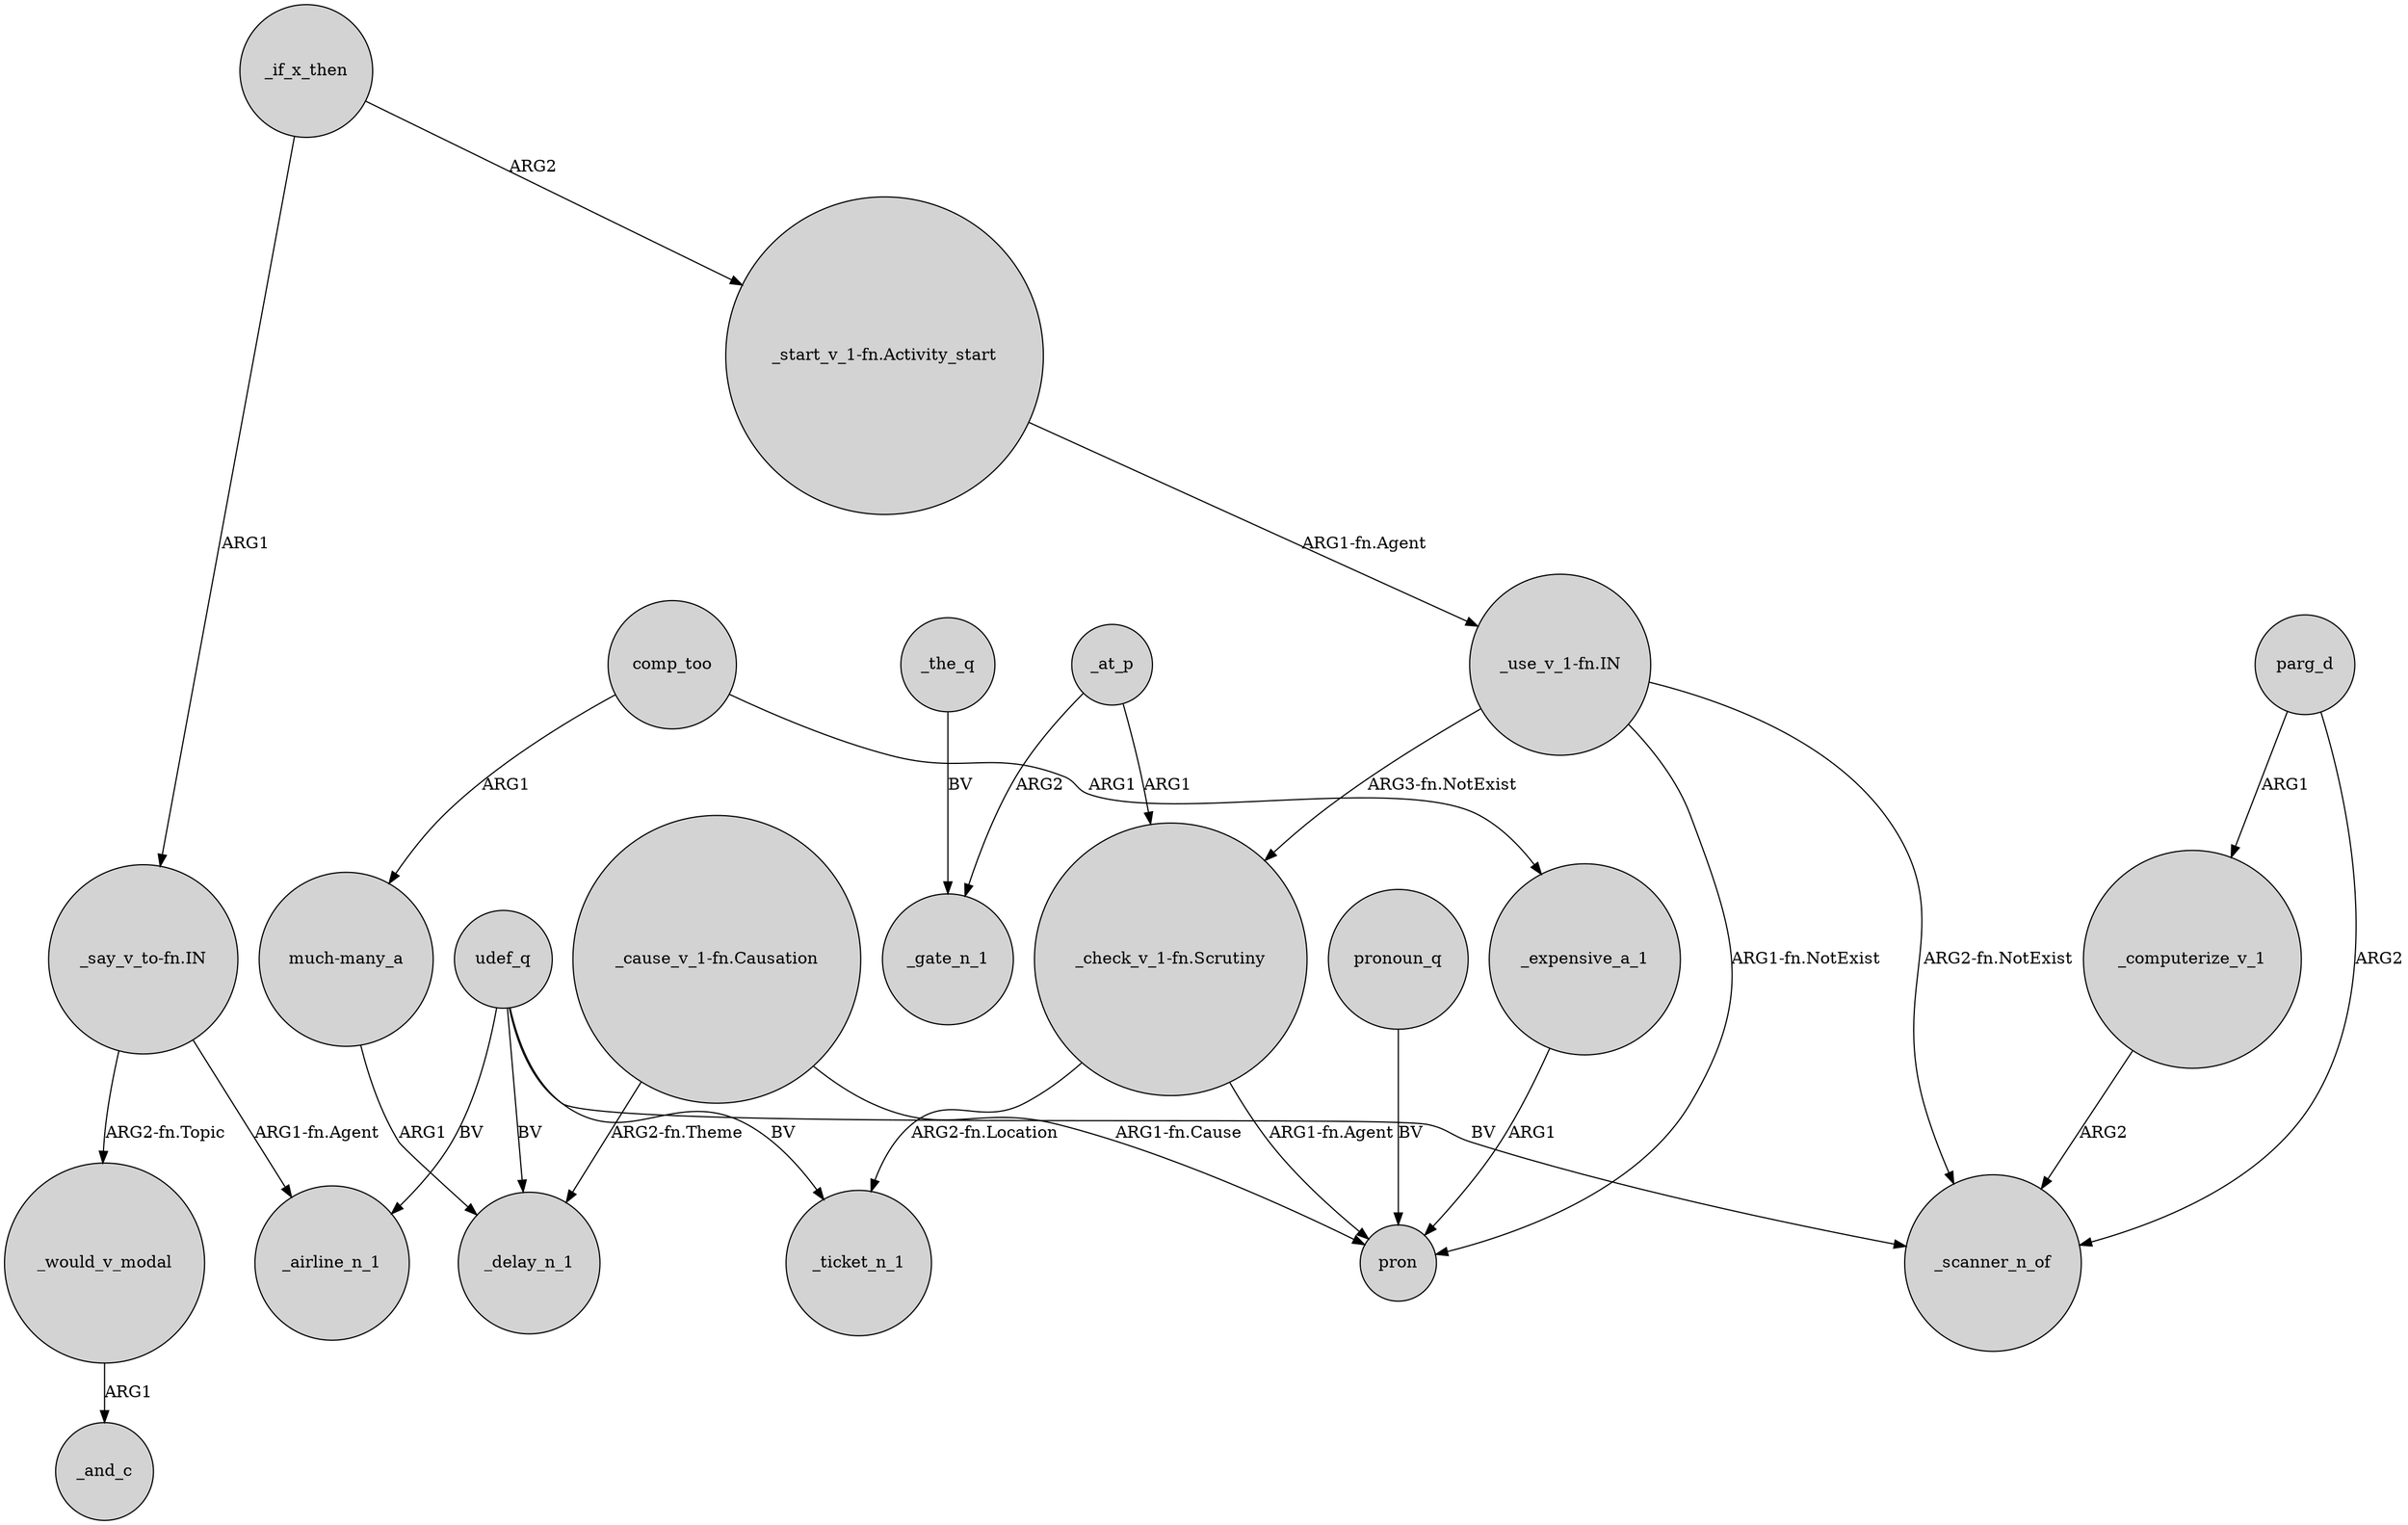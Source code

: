 digraph {
	node [shape=circle style=filled]
	"_say_v_to-fn.IN" -> _would_v_modal [label="ARG2-fn.Topic"]
	"_cause_v_1-fn.Causation" -> _delay_n_1 [label="ARG2-fn.Theme"]
	_would_v_modal -> _and_c [label=ARG1]
	"_check_v_1-fn.Scrutiny" -> _ticket_n_1 [label="ARG2-fn.Location"]
	_computerize_v_1 -> _scanner_n_of [label=ARG2]
	comp_too -> "much-many_a" [label=ARG1]
	_the_q -> _gate_n_1 [label=BV]
	udef_q -> _ticket_n_1 [label=BV]
	_at_p -> "_check_v_1-fn.Scrutiny" [label=ARG1]
	_if_x_then -> "_start_v_1-fn.Activity_start" [label=ARG2]
	"_use_v_1-fn.IN" -> pron [label="ARG1-fn.NotExist"]
	"_check_v_1-fn.Scrutiny" -> pron [label="ARG1-fn.Agent"]
	"_use_v_1-fn.IN" -> _scanner_n_of [label="ARG2-fn.NotExist"]
	udef_q -> _delay_n_1 [label=BV]
	_if_x_then -> "_say_v_to-fn.IN" [label=ARG1]
	pronoun_q -> pron [label=BV]
	udef_q -> _scanner_n_of [label=BV]
	"much-many_a" -> _delay_n_1 [label=ARG1]
	"_start_v_1-fn.Activity_start" -> "_use_v_1-fn.IN" [label="ARG1-fn.Agent"]
	"_use_v_1-fn.IN" -> "_check_v_1-fn.Scrutiny" [label="ARG3-fn.NotExist"]
	"_cause_v_1-fn.Causation" -> pron [label="ARG1-fn.Cause"]
	comp_too -> _expensive_a_1 [label=ARG1]
	_at_p -> _gate_n_1 [label=ARG2]
	udef_q -> _airline_n_1 [label=BV]
	parg_d -> _computerize_v_1 [label=ARG1]
	parg_d -> _scanner_n_of [label=ARG2]
	"_say_v_to-fn.IN" -> _airline_n_1 [label="ARG1-fn.Agent"]
	_expensive_a_1 -> pron [label=ARG1]
}
